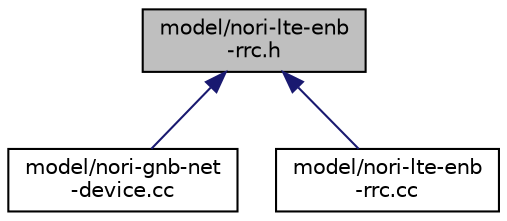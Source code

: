 digraph "model/nori-lte-enb-rrc.h"
{
 // INTERACTIVE_SVG=YES
 // LATEX_PDF_SIZE
  edge [fontname="Helvetica",fontsize="10",labelfontname="Helvetica",labelfontsize="10"];
  node [fontname="Helvetica",fontsize="10",shape=record];
  Node1 [label="model/nori-lte-enb\l-rrc.h",height=0.2,width=0.4,color="black", fillcolor="grey75", style="filled", fontcolor="black",tooltip=" "];
  Node1 -> Node2 [dir="back",color="midnightblue",fontsize="10",style="solid",fontname="Helvetica"];
  Node2 [label="model/nori-gnb-net\l-device.cc",height=0.2,width=0.4,color="black", fillcolor="white", style="filled",URL="$nori-gnb-net-device_8cc.html",tooltip=" "];
  Node1 -> Node3 [dir="back",color="midnightblue",fontsize="10",style="solid",fontname="Helvetica"];
  Node3 [label="model/nori-lte-enb\l-rrc.cc",height=0.2,width=0.4,color="black", fillcolor="white", style="filled",URL="$nori-lte-enb-rrc_8cc.html",tooltip=" "];
}
